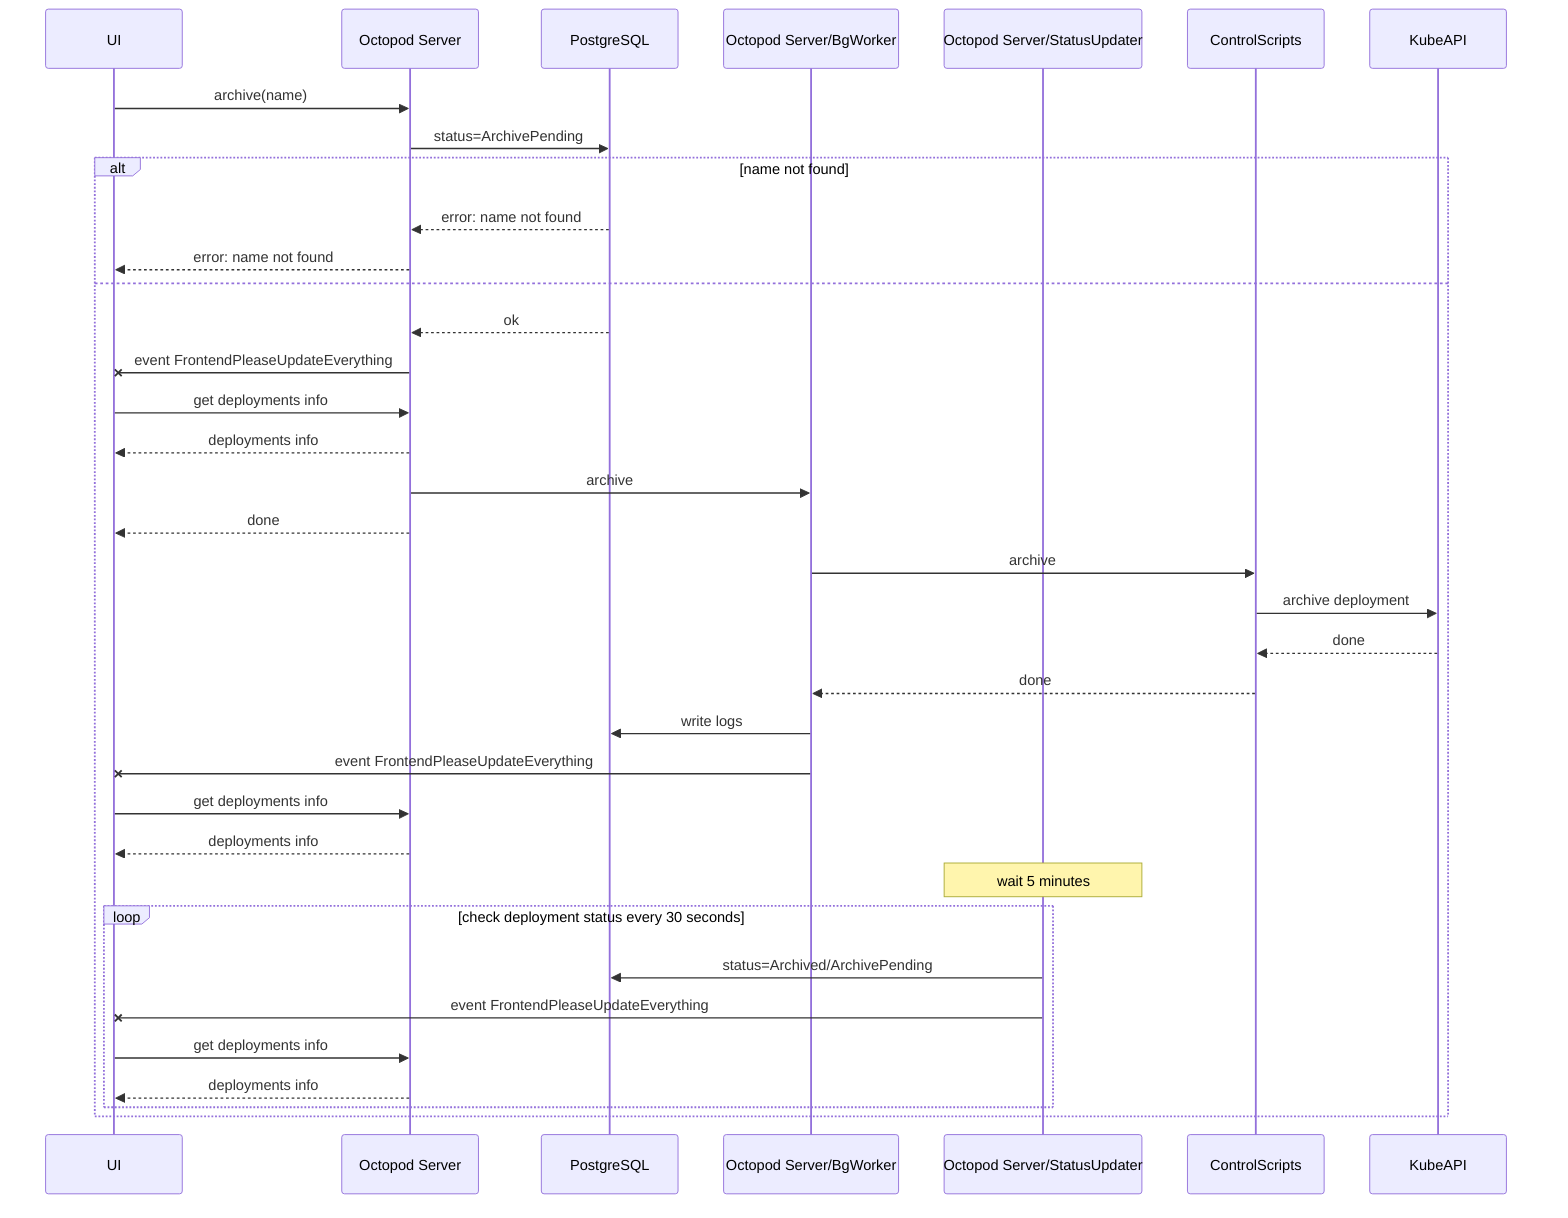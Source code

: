 sequenceDiagram
    participant UI
    participant Octopod Server
    participant PostgreSQL
    participant Octopod Server/BgWorker
    participant Octopod Server/StatusUpdater
    participant ControlScripts
    participant KubeAPI
    UI->>Octopod Server: archive(name)
    Octopod Server->>PostgreSQL: status=ArchivePending
    alt name not found
        PostgreSQL-->>Octopod Server: error: name not found
        Octopod Server-->>UI: error: name not found
    else
        PostgreSQL-->>Octopod Server: ok
        Octopod Server-xUI: event FrontendPleaseUpdateEverything
        UI->>Octopod Server: get deployments info
        Octopod Server-->>UI: deployments info
        Octopod Server->>Octopod Server/BgWorker: archive
        Octopod Server-->>UI: done
        Octopod Server/BgWorker->>ControlScripts: archive
        ControlScripts->>KubeAPI: archive deployment
        KubeAPI-->>ControlScripts: done
        ControlScripts-->>Octopod Server/BgWorker: done
        Octopod Server/BgWorker->>PostgreSQL: write logs
        Octopod Server/BgWorker-xUI: event FrontendPleaseUpdateEverything
        UI->>Octopod Server: get deployments info
        Octopod Server-->>UI: deployments info
        Note over Octopod Server/StatusUpdater: wait 5 minutes
        loop check deployment status every 30 seconds
            Octopod Server/StatusUpdater->>PostgreSQL: status=Archived/ArchivePending
            Octopod Server/StatusUpdater-xUI: event FrontendPleaseUpdateEverything
            UI->>Octopod Server: get deployments info
            Octopod Server-->>UI: deployments info
        end
    end